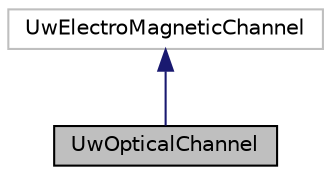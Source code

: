 digraph "UwOpticalChannel"
{
 // LATEX_PDF_SIZE
  edge [fontname="Helvetica",fontsize="10",labelfontname="Helvetica",labelfontsize="10"];
  node [fontname="Helvetica",fontsize="10",shape=record];
  Node1 [label="UwOpticalChannel",height=0.2,width=0.4,color="black", fillcolor="grey75", style="filled", fontcolor="black",tooltip="UwOpticalChannel extends Miracle channel class and implements the underwater optical channel."];
  Node2 -> Node1 [dir="back",color="midnightblue",fontsize="10",style="solid",fontname="Helvetica"];
  Node2 [label="UwElectroMagneticChannel",height=0.2,width=0.4,color="grey75", fillcolor="white", style="filled",tooltip=" "];
}
